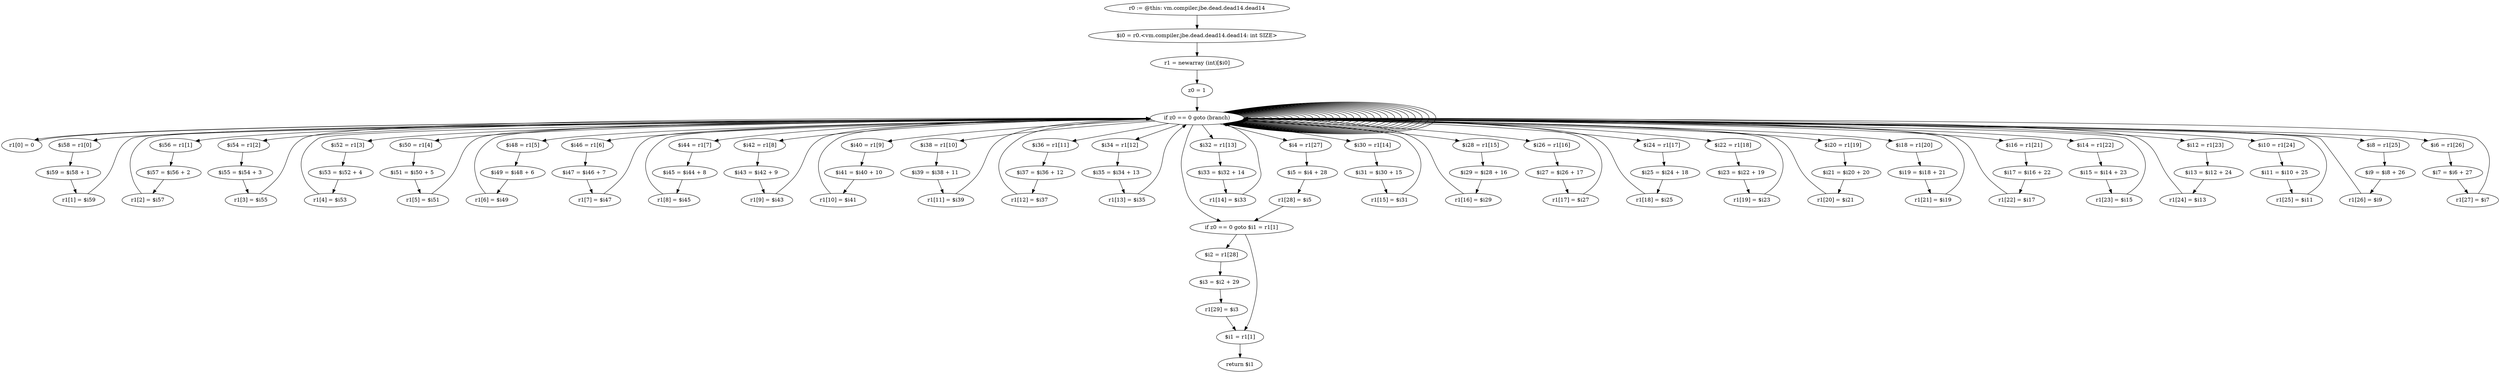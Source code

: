 digraph "unitGraph" {
    "r0 := @this: vm.compiler.jbe.dead.dead14.dead14"
    "$i0 = r0.<vm.compiler.jbe.dead.dead14.dead14: int SIZE>"
    "r1 = newarray (int)[$i0]"
    "z0 = 1"
    "if z0 == 0 goto (branch)"
    "r1[0] = 0"
    "$i58 = r1[0]"
    "$i59 = $i58 + 1"
    "r1[1] = $i59"
    "$i56 = r1[1]"
    "$i57 = $i56 + 2"
    "r1[2] = $i57"
    "$i54 = r1[2]"
    "$i55 = $i54 + 3"
    "r1[3] = $i55"
    "$i52 = r1[3]"
    "$i53 = $i52 + 4"
    "r1[4] = $i53"
    "$i50 = r1[4]"
    "$i51 = $i50 + 5"
    "r1[5] = $i51"
    "$i48 = r1[5]"
    "$i49 = $i48 + 6"
    "r1[6] = $i49"
    "$i46 = r1[6]"
    "$i47 = $i46 + 7"
    "r1[7] = $i47"
    "$i44 = r1[7]"
    "$i45 = $i44 + 8"
    "r1[8] = $i45"
    "$i42 = r1[8]"
    "$i43 = $i42 + 9"
    "r1[9] = $i43"
    "$i40 = r1[9]"
    "$i41 = $i40 + 10"
    "r1[10] = $i41"
    "$i38 = r1[10]"
    "$i39 = $i38 + 11"
    "r1[11] = $i39"
    "$i36 = r1[11]"
    "$i37 = $i36 + 12"
    "r1[12] = $i37"
    "$i34 = r1[12]"
    "$i35 = $i34 + 13"
    "r1[13] = $i35"
    "$i32 = r1[13]"
    "$i33 = $i32 + 14"
    "r1[14] = $i33"
    "$i30 = r1[14]"
    "$i31 = $i30 + 15"
    "r1[15] = $i31"
    "$i28 = r1[15]"
    "$i29 = $i28 + 16"
    "r1[16] = $i29"
    "$i26 = r1[16]"
    "$i27 = $i26 + 17"
    "r1[17] = $i27"
    "$i24 = r1[17]"
    "$i25 = $i24 + 18"
    "r1[18] = $i25"
    "$i22 = r1[18]"
    "$i23 = $i22 + 19"
    "r1[19] = $i23"
    "$i20 = r1[19]"
    "$i21 = $i20 + 20"
    "r1[20] = $i21"
    "$i18 = r1[20]"
    "$i19 = $i18 + 21"
    "r1[21] = $i19"
    "$i16 = r1[21]"
    "$i17 = $i16 + 22"
    "r1[22] = $i17"
    "$i14 = r1[22]"
    "$i15 = $i14 + 23"
    "r1[23] = $i15"
    "$i12 = r1[23]"
    "$i13 = $i12 + 24"
    "r1[24] = $i13"
    "$i10 = r1[24]"
    "$i11 = $i10 + 25"
    "r1[25] = $i11"
    "$i8 = r1[25]"
    "$i9 = $i8 + 26"
    "r1[26] = $i9"
    "$i6 = r1[26]"
    "$i7 = $i6 + 27"
    "r1[27] = $i7"
    "$i4 = r1[27]"
    "$i5 = $i4 + 28"
    "r1[28] = $i5"
    "if z0 == 0 goto $i1 = r1[1]"
    "$i2 = r1[28]"
    "$i3 = $i2 + 29"
    "r1[29] = $i3"
    "$i1 = r1[1]"
    "return $i1"
    "r0 := @this: vm.compiler.jbe.dead.dead14.dead14"->"$i0 = r0.<vm.compiler.jbe.dead.dead14.dead14: int SIZE>";
    "$i0 = r0.<vm.compiler.jbe.dead.dead14.dead14: int SIZE>"->"r1 = newarray (int)[$i0]";
    "r1 = newarray (int)[$i0]"->"z0 = 1";
    "z0 = 1"->"if z0 == 0 goto (branch)";
    "if z0 == 0 goto (branch)"->"r1[0] = 0";
    "if z0 == 0 goto (branch)"->"if z0 == 0 goto (branch)";
    "r1[0] = 0"->"if z0 == 0 goto (branch)";
    "if z0 == 0 goto (branch)"->"$i58 = r1[0]";
    "if z0 == 0 goto (branch)"->"if z0 == 0 goto (branch)";
    "$i58 = r1[0]"->"$i59 = $i58 + 1";
    "$i59 = $i58 + 1"->"r1[1] = $i59";
    "r1[1] = $i59"->"if z0 == 0 goto (branch)";
    "if z0 == 0 goto (branch)"->"$i56 = r1[1]";
    "if z0 == 0 goto (branch)"->"if z0 == 0 goto (branch)";
    "$i56 = r1[1]"->"$i57 = $i56 + 2";
    "$i57 = $i56 + 2"->"r1[2] = $i57";
    "r1[2] = $i57"->"if z0 == 0 goto (branch)";
    "if z0 == 0 goto (branch)"->"$i54 = r1[2]";
    "if z0 == 0 goto (branch)"->"if z0 == 0 goto (branch)";
    "$i54 = r1[2]"->"$i55 = $i54 + 3";
    "$i55 = $i54 + 3"->"r1[3] = $i55";
    "r1[3] = $i55"->"if z0 == 0 goto (branch)";
    "if z0 == 0 goto (branch)"->"$i52 = r1[3]";
    "if z0 == 0 goto (branch)"->"if z0 == 0 goto (branch)";
    "$i52 = r1[3]"->"$i53 = $i52 + 4";
    "$i53 = $i52 + 4"->"r1[4] = $i53";
    "r1[4] = $i53"->"if z0 == 0 goto (branch)";
    "if z0 == 0 goto (branch)"->"$i50 = r1[4]";
    "if z0 == 0 goto (branch)"->"if z0 == 0 goto (branch)";
    "$i50 = r1[4]"->"$i51 = $i50 + 5";
    "$i51 = $i50 + 5"->"r1[5] = $i51";
    "r1[5] = $i51"->"if z0 == 0 goto (branch)";
    "if z0 == 0 goto (branch)"->"$i48 = r1[5]";
    "if z0 == 0 goto (branch)"->"if z0 == 0 goto (branch)";
    "$i48 = r1[5]"->"$i49 = $i48 + 6";
    "$i49 = $i48 + 6"->"r1[6] = $i49";
    "r1[6] = $i49"->"if z0 == 0 goto (branch)";
    "if z0 == 0 goto (branch)"->"$i46 = r1[6]";
    "if z0 == 0 goto (branch)"->"if z0 == 0 goto (branch)";
    "$i46 = r1[6]"->"$i47 = $i46 + 7";
    "$i47 = $i46 + 7"->"r1[7] = $i47";
    "r1[7] = $i47"->"if z0 == 0 goto (branch)";
    "if z0 == 0 goto (branch)"->"$i44 = r1[7]";
    "if z0 == 0 goto (branch)"->"if z0 == 0 goto (branch)";
    "$i44 = r1[7]"->"$i45 = $i44 + 8";
    "$i45 = $i44 + 8"->"r1[8] = $i45";
    "r1[8] = $i45"->"if z0 == 0 goto (branch)";
    "if z0 == 0 goto (branch)"->"$i42 = r1[8]";
    "if z0 == 0 goto (branch)"->"if z0 == 0 goto (branch)";
    "$i42 = r1[8]"->"$i43 = $i42 + 9";
    "$i43 = $i42 + 9"->"r1[9] = $i43";
    "r1[9] = $i43"->"if z0 == 0 goto (branch)";
    "if z0 == 0 goto (branch)"->"$i40 = r1[9]";
    "if z0 == 0 goto (branch)"->"if z0 == 0 goto (branch)";
    "$i40 = r1[9]"->"$i41 = $i40 + 10";
    "$i41 = $i40 + 10"->"r1[10] = $i41";
    "r1[10] = $i41"->"if z0 == 0 goto (branch)";
    "if z0 == 0 goto (branch)"->"$i38 = r1[10]";
    "if z0 == 0 goto (branch)"->"if z0 == 0 goto (branch)";
    "$i38 = r1[10]"->"$i39 = $i38 + 11";
    "$i39 = $i38 + 11"->"r1[11] = $i39";
    "r1[11] = $i39"->"if z0 == 0 goto (branch)";
    "if z0 == 0 goto (branch)"->"$i36 = r1[11]";
    "if z0 == 0 goto (branch)"->"if z0 == 0 goto (branch)";
    "$i36 = r1[11]"->"$i37 = $i36 + 12";
    "$i37 = $i36 + 12"->"r1[12] = $i37";
    "r1[12] = $i37"->"if z0 == 0 goto (branch)";
    "if z0 == 0 goto (branch)"->"$i34 = r1[12]";
    "if z0 == 0 goto (branch)"->"if z0 == 0 goto (branch)";
    "$i34 = r1[12]"->"$i35 = $i34 + 13";
    "$i35 = $i34 + 13"->"r1[13] = $i35";
    "r1[13] = $i35"->"if z0 == 0 goto (branch)";
    "if z0 == 0 goto (branch)"->"$i32 = r1[13]";
    "if z0 == 0 goto (branch)"->"if z0 == 0 goto (branch)";
    "$i32 = r1[13]"->"$i33 = $i32 + 14";
    "$i33 = $i32 + 14"->"r1[14] = $i33";
    "r1[14] = $i33"->"if z0 == 0 goto (branch)";
    "if z0 == 0 goto (branch)"->"$i30 = r1[14]";
    "if z0 == 0 goto (branch)"->"if z0 == 0 goto (branch)";
    "$i30 = r1[14]"->"$i31 = $i30 + 15";
    "$i31 = $i30 + 15"->"r1[15] = $i31";
    "r1[15] = $i31"->"if z0 == 0 goto (branch)";
    "if z0 == 0 goto (branch)"->"$i28 = r1[15]";
    "if z0 == 0 goto (branch)"->"if z0 == 0 goto (branch)";
    "$i28 = r1[15]"->"$i29 = $i28 + 16";
    "$i29 = $i28 + 16"->"r1[16] = $i29";
    "r1[16] = $i29"->"if z0 == 0 goto (branch)";
    "if z0 == 0 goto (branch)"->"$i26 = r1[16]";
    "if z0 == 0 goto (branch)"->"if z0 == 0 goto (branch)";
    "$i26 = r1[16]"->"$i27 = $i26 + 17";
    "$i27 = $i26 + 17"->"r1[17] = $i27";
    "r1[17] = $i27"->"if z0 == 0 goto (branch)";
    "if z0 == 0 goto (branch)"->"$i24 = r1[17]";
    "if z0 == 0 goto (branch)"->"if z0 == 0 goto (branch)";
    "$i24 = r1[17]"->"$i25 = $i24 + 18";
    "$i25 = $i24 + 18"->"r1[18] = $i25";
    "r1[18] = $i25"->"if z0 == 0 goto (branch)";
    "if z0 == 0 goto (branch)"->"$i22 = r1[18]";
    "if z0 == 0 goto (branch)"->"if z0 == 0 goto (branch)";
    "$i22 = r1[18]"->"$i23 = $i22 + 19";
    "$i23 = $i22 + 19"->"r1[19] = $i23";
    "r1[19] = $i23"->"if z0 == 0 goto (branch)";
    "if z0 == 0 goto (branch)"->"$i20 = r1[19]";
    "if z0 == 0 goto (branch)"->"if z0 == 0 goto (branch)";
    "$i20 = r1[19]"->"$i21 = $i20 + 20";
    "$i21 = $i20 + 20"->"r1[20] = $i21";
    "r1[20] = $i21"->"if z0 == 0 goto (branch)";
    "if z0 == 0 goto (branch)"->"$i18 = r1[20]";
    "if z0 == 0 goto (branch)"->"if z0 == 0 goto (branch)";
    "$i18 = r1[20]"->"$i19 = $i18 + 21";
    "$i19 = $i18 + 21"->"r1[21] = $i19";
    "r1[21] = $i19"->"if z0 == 0 goto (branch)";
    "if z0 == 0 goto (branch)"->"$i16 = r1[21]";
    "if z0 == 0 goto (branch)"->"if z0 == 0 goto (branch)";
    "$i16 = r1[21]"->"$i17 = $i16 + 22";
    "$i17 = $i16 + 22"->"r1[22] = $i17";
    "r1[22] = $i17"->"if z0 == 0 goto (branch)";
    "if z0 == 0 goto (branch)"->"$i14 = r1[22]";
    "if z0 == 0 goto (branch)"->"if z0 == 0 goto (branch)";
    "$i14 = r1[22]"->"$i15 = $i14 + 23";
    "$i15 = $i14 + 23"->"r1[23] = $i15";
    "r1[23] = $i15"->"if z0 == 0 goto (branch)";
    "if z0 == 0 goto (branch)"->"$i12 = r1[23]";
    "if z0 == 0 goto (branch)"->"if z0 == 0 goto (branch)";
    "$i12 = r1[23]"->"$i13 = $i12 + 24";
    "$i13 = $i12 + 24"->"r1[24] = $i13";
    "r1[24] = $i13"->"if z0 == 0 goto (branch)";
    "if z0 == 0 goto (branch)"->"$i10 = r1[24]";
    "if z0 == 0 goto (branch)"->"if z0 == 0 goto (branch)";
    "$i10 = r1[24]"->"$i11 = $i10 + 25";
    "$i11 = $i10 + 25"->"r1[25] = $i11";
    "r1[25] = $i11"->"if z0 == 0 goto (branch)";
    "if z0 == 0 goto (branch)"->"$i8 = r1[25]";
    "if z0 == 0 goto (branch)"->"if z0 == 0 goto (branch)";
    "$i8 = r1[25]"->"$i9 = $i8 + 26";
    "$i9 = $i8 + 26"->"r1[26] = $i9";
    "r1[26] = $i9"->"if z0 == 0 goto (branch)";
    "if z0 == 0 goto (branch)"->"$i6 = r1[26]";
    "if z0 == 0 goto (branch)"->"if z0 == 0 goto (branch)";
    "$i6 = r1[26]"->"$i7 = $i6 + 27";
    "$i7 = $i6 + 27"->"r1[27] = $i7";
    "r1[27] = $i7"->"if z0 == 0 goto (branch)";
    "if z0 == 0 goto (branch)"->"$i4 = r1[27]";
    "if z0 == 0 goto (branch)"->"if z0 == 0 goto $i1 = r1[1]";
    "$i4 = r1[27]"->"$i5 = $i4 + 28";
    "$i5 = $i4 + 28"->"r1[28] = $i5";
    "r1[28] = $i5"->"if z0 == 0 goto $i1 = r1[1]";
    "if z0 == 0 goto $i1 = r1[1]"->"$i2 = r1[28]";
    "if z0 == 0 goto $i1 = r1[1]"->"$i1 = r1[1]";
    "$i2 = r1[28]"->"$i3 = $i2 + 29";
    "$i3 = $i2 + 29"->"r1[29] = $i3";
    "r1[29] = $i3"->"$i1 = r1[1]";
    "$i1 = r1[1]"->"return $i1";
}
